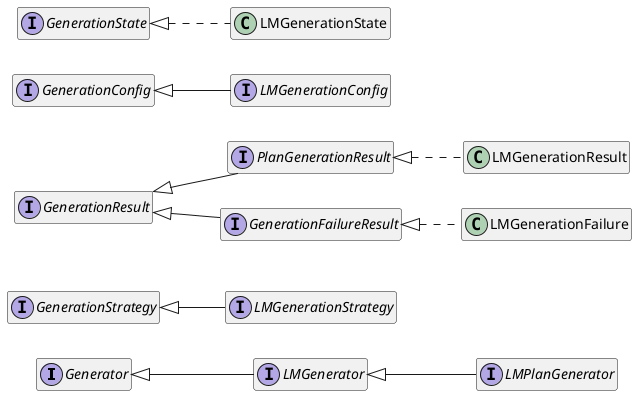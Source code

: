 @startuml
hide empty members

left to right direction

interface Generator

interface LMGenerator extends Generator

interface LMPlanGenerator extends LMGenerator

interface GenerationStrategy

interface LMGenerationStrategy extends GenerationStrategy

interface GenerationResult

interface PlanGenerationResult extends GenerationResult

interface GenerationFailureResult extends GenerationResult

class LMGenerationFailure implements GenerationFailureResult

class LMGenerationResult implements PlanGenerationResult

interface GenerationConfig

interface LMGenerationConfig extends GenerationConfig

interface GenerationState

class LMGenerationState implements GenerationState
@enduml